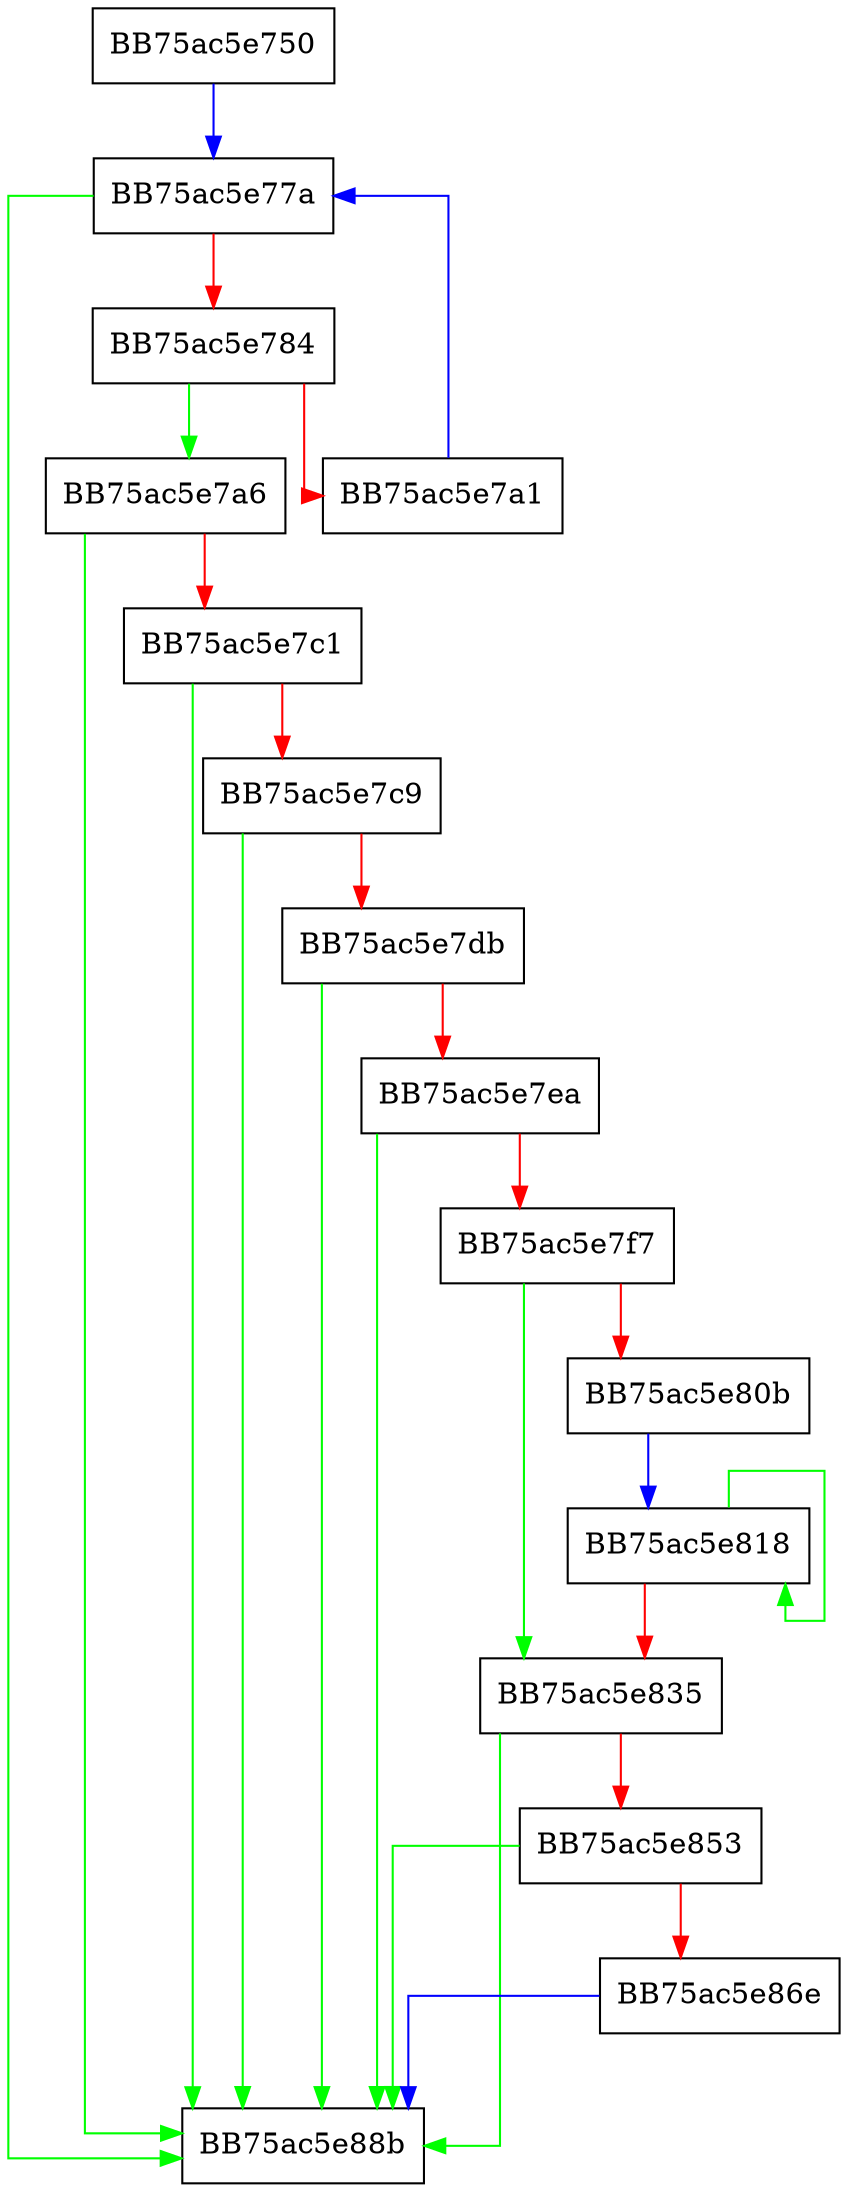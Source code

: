 digraph pklite_decrypt_150 {
  node [shape="box"];
  graph [splines=ortho];
  BB75ac5e750 -> BB75ac5e77a [color="blue"];
  BB75ac5e77a -> BB75ac5e88b [color="green"];
  BB75ac5e77a -> BB75ac5e784 [color="red"];
  BB75ac5e784 -> BB75ac5e7a6 [color="green"];
  BB75ac5e784 -> BB75ac5e7a1 [color="red"];
  BB75ac5e7a1 -> BB75ac5e77a [color="blue"];
  BB75ac5e7a6 -> BB75ac5e88b [color="green"];
  BB75ac5e7a6 -> BB75ac5e7c1 [color="red"];
  BB75ac5e7c1 -> BB75ac5e88b [color="green"];
  BB75ac5e7c1 -> BB75ac5e7c9 [color="red"];
  BB75ac5e7c9 -> BB75ac5e88b [color="green"];
  BB75ac5e7c9 -> BB75ac5e7db [color="red"];
  BB75ac5e7db -> BB75ac5e88b [color="green"];
  BB75ac5e7db -> BB75ac5e7ea [color="red"];
  BB75ac5e7ea -> BB75ac5e88b [color="green"];
  BB75ac5e7ea -> BB75ac5e7f7 [color="red"];
  BB75ac5e7f7 -> BB75ac5e835 [color="green"];
  BB75ac5e7f7 -> BB75ac5e80b [color="red"];
  BB75ac5e80b -> BB75ac5e818 [color="blue"];
  BB75ac5e818 -> BB75ac5e818 [color="green"];
  BB75ac5e818 -> BB75ac5e835 [color="red"];
  BB75ac5e835 -> BB75ac5e88b [color="green"];
  BB75ac5e835 -> BB75ac5e853 [color="red"];
  BB75ac5e853 -> BB75ac5e88b [color="green"];
  BB75ac5e853 -> BB75ac5e86e [color="red"];
  BB75ac5e86e -> BB75ac5e88b [color="blue"];
}